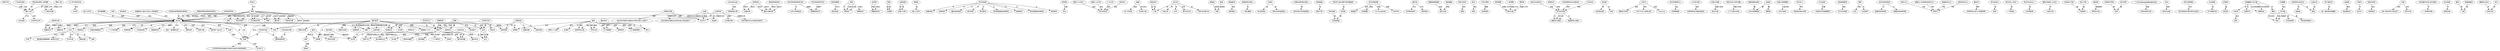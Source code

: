 digraph 202022605950203122 {
	"府邸产权" [fontname=FangSong]
	"辅仁大学" [fontname=FangSong]
	"府邸产权" -> "辅仁大学" [label="归属" fontname=FangSong]
	"八十年代初恭王府" [fontname=FangSong]
	"大杂院" [fontname=FangSong]
	"八十年代初恭王府" -> "大杂院" [label="成为" fontname=FangSong]
	"恭王府" [fontname=FangSong]
	"府邸工程" [fontname=FangSong]
	"恭王府" -> "府邸工程" [label="完成" fontname=FangSong]
	"2008年恭王府" [fontname=FangSong]
	"府邸修缮工程" [fontname=FangSong]
	"2008年恭王府" -> "府邸修缮工程" [label="完成" fontname=FangSong]
	"恭王府" [fontname=FangSong]
	"北京" [fontname=FangSong]
	"恭王府" -> "北京" [label="位于" fontname=FangSong]
	"恭王府" [fontname=FangSong]
	"城中第一佳山水" [fontname=FangSong]
	"恭王府" -> "城中第一佳山水" [label="称作" fontname=FangSong]
	"恭王府" [fontname=FangSong]
	"府邸" [fontname=FangSong]
	"恭王府" -> "府邸" [label="成" fontname=FangSong]
	"恭王府" [fontname=FangSong]
	"和珅府邸" [fontname=FangSong]
	"恭王府" -> "和珅府邸" [label="成" fontname=FangSong]
	"和珅财宝" [fontname=FangSong]
	"嘉庆大额存单" [fontname=FangSong]
	"和珅财宝" -> "嘉庆大额存单" [label="相当于" fontname=FangSong]
	"意指和珅家财宝" [fontname=FangSong]
	"嘉庆大额存单" [fontname=FangSong]
	"意指和珅家财宝" -> "嘉庆大额存单" [label="相当于" fontname=FangSong]
	"和珅财宝" [fontname=FangSong]
	"大额存单" [fontname=FangSong]
	"和珅财宝" -> "大额存单" [label="相当于" fontname=FangSong]
	"恭王府和珅府邸恭王府" [fontname=FangSong]
	"清朝乾隆年间" [fontname=FangSong]
	"恭王府和珅府邸恭王府" -> "清朝乾隆年间" [label="始建于" fontname=FangSong]
	"恭王府" [fontname=FangSong]
	"清朝年间" [fontname=FangSong]
	"恭王府" -> "清朝年间" [label="始建于" fontname=FangSong]
	"恭王府府邸恭王府" [fontname=FangSong]
	"清朝乾隆年间" [fontname=FangSong]
	"恭王府府邸恭王府" -> "清朝乾隆年间" [label="始建于" fontname=FangSong]
	"恭王府" [fontname=FangSong]
	"乾隆年间" [fontname=FangSong]
	"恭王府" -> "乾隆年间" [label="始建于" fontname=FangSong]
	"府邸恭王府" [fontname=FangSong]
	"清朝年间" [fontname=FangSong]
	"府邸恭王府" -> "清朝年间" [label="始建于" fontname=FangSong]
	"府邸恭王府" [fontname=FangSong]
	"乾隆年间" [fontname=FangSong]
	"府邸恭王府" -> "乾隆年间" [label="始建于" fontname=FangSong]
	"恭王府和珅府邸恭王府" [fontname=FangSong]
	"大学士和珅私邸" [fontname=FangSong]
	"恭王府和珅府邸恭王府" -> "大学士和珅私邸" [label="为" fontname=FangSong]
	"恭王府半部" [fontname=FangSong]
	"富丽堂皇府邸" [fontname=FangSong]
	"恭王府半部" -> "富丽堂皇府邸" [label="是" fontname=FangSong]
	"恭王府半部" [fontname=FangSong]
	"府邸" [fontname=FangSong]
	"恭王府半部" -> "府邸" [label="是" fontname=FangSong]
	"恭王府前半部" [fontname=FangSong]
	"富丽堂皇府邸" [fontname=FangSong]
	"恭王府前半部" -> "富丽堂皇府邸" [label="是" fontname=FangSong]
	"其府邸建筑" [fontname=FangSong]
	"居住宫室" [fontname=FangSong]
	"其府邸建筑" -> "居住宫室" [label="仅次于" fontname=FangSong]
	"寺院" [fontname=FangSong]
	"明供应厂" [fontname=FangSong]
	"寺院" -> "明供应厂" [label="为" fontname=FangSong]
	"该寺院" [fontname=FangSong]
	"明朝廷供应厂" [fontname=FangSong]
	"该寺院" -> "明朝廷供应厂" [label="荒废" fontname=FangSong]
	"寺院" [fontname=FangSong]
	"明供应厂" [fontname=FangSong]
	"寺院" -> "明供应厂" [label="沦落为" fontname=FangSong]
	"寺院" [fontname=FangSong]
	"明供应厂" [fontname=FangSong]
	"寺院" -> "明供应厂" [label="沦落" fontname=FangSong]
	"该寺院" [fontname=FangSong]
	"明朝廷供应厂" [fontname=FangSong]
	"该寺院" -> "明朝廷供应厂" [label="沦落为" fontname=FangSong]
	"寺院" [fontname=FangSong]
	"明朝供应厂" [fontname=FangSong]
	"寺院" -> "明朝供应厂" [label="沦落为" fontname=FangSong]
	"恭王府" [fontname=FangSong]
	"永璘" [fontname=FangSong]
	"恭王府" -> "永璘" [label="赐予" fontname=FangSong]
	"嘉庆" [fontname=FangSong]
	"军机大臣" [fontname=FangSong]
	"嘉庆" -> "军机大臣" [label="褫夺" fontname=FangSong]
	"嘉庆" [fontname=FangSong]
	"九门提督两职" [fontname=FangSong]
	"嘉庆" -> "九门提督两职" [label="褫夺" fontname=FangSong]
	"嘉庆" [fontname=FangSong]
	"九门提督职" [fontname=FangSong]
	"嘉庆" -> "九门提督职" [label="褫夺" fontname=FangSong]
	"嘉庆" [fontname=FangSong]
	"和珅军机大臣" [fontname=FangSong]
	"嘉庆" -> "和珅军机大臣" [label="褫夺" fontname=FangSong]
	"财富" [fontname=FangSong]
	"白银两" [fontname=FangSong]
	"财富" -> "白银两" [label="值" fontname=FangSong]
	"全部财富" [fontname=FangSong]
	"白银八亿两" [fontname=FangSong]
	"全部财富" -> "白银八亿两" [label="值" fontname=FangSong]
	"嘉庆皇帝" [fontname=FangSong]
	"给郡王永璘" [fontname=FangSong]
	"嘉庆皇帝" -> "给郡王永璘" [label="转赐" fontname=FangSong]
	"嘉庆皇帝" [fontname=FangSong]
	"庆郡王永璘" [fontname=FangSong]
	"嘉庆皇帝" -> "庆郡王永璘" [label="赐" fontname=FangSong]
	"嘉庆皇帝" [fontname=FangSong]
	"这座宅第" [fontname=FangSong]
	"嘉庆皇帝" -> "这座宅第" [label="转赐给郡王永璘" fontname=FangSong]
	"嘉庆皇帝" [fontname=FangSong]
	"宅第" [fontname=FangSong]
	"嘉庆皇帝" -> "宅第" [label="转赐给郡王永璘" fontname=FangSong]
	"清朝史" [fontname=FangSong]
	"侯仁之评价" [fontname=FangSong]
	"清朝史" -> "侯仁之评价" [label="是" fontname=FangSong]
	"恭亲王" [fontname=FangSong]
	"溥伟" [fontname=FangSong]
	"恭亲王" -> "溥伟" [label="孙子" fontname=FangSong]
	"恭王府前身" [fontname=FangSong]
	"乾隆府邸" [fontname=FangSong]
	"恭王府前身" -> "乾隆府邸" [label="为" fontname=FangSong]
	"恭王府前身" [fontname=FangSong]
	"永璘府邸" [fontname=FangSong]
	"恭王府前身" -> "永璘府邸" [label="为" fontname=FangSong]
	"恭王府前身" [fontname=FangSong]
	"嘉庆皇帝弟弟" [fontname=FangSong]
	"恭王府前身" -> "嘉庆皇帝弟弟" [label="为" fontname=FangSong]
	"恭王府前身" [fontname=FangSong]
	"清代府邸" [fontname=FangSong]
	"恭王府前身" -> "清代府邸" [label="为" fontname=FangSong]
	"恭王府前身" [fontname=FangSong]
	"清代第宅" [fontname=FangSong]
	"恭王府前身" -> "清代第宅" [label="为" fontname=FangSong]
	"恭王府前身" [fontname=FangSong]
	"清代乾隆朝权臣珅第宅" [fontname=FangSong]
	"恭王府前身" -> "清代乾隆朝权臣珅第宅" [label="为" fontname=FangSong]
	"恭王府前身" [fontname=FangSong]
	"乾隆第宅" [fontname=FangSong]
	"恭王府前身" -> "乾隆第宅" [label="为" fontname=FangSong]
	"恭王府前身" [fontname=FangSong]
	"清代乾隆朝永璘府邸" [fontname=FangSong]
	"恭王府前身" -> "清代乾隆朝永璘府邸" [label="为" fontname=FangSong]
	"恭王府前身" [fontname=FangSong]
	"权臣第宅" [fontname=FangSong]
	"恭王府前身" -> "权臣第宅" [label="为" fontname=FangSong]
	"清朝" [fontname=FangSong]
	"府邸" [fontname=FangSong]
	"清朝" -> "府邸" [label="亲王" fontname=FangSong]
	"府邸部分" [fontname=FangSong]
	"恭王府" [fontname=FangSong]
	"府邸部分" -> "恭王府" [label="组成" fontname=FangSong]
	"北京" [fontname=FangSong]
	"两条龙脉" [fontname=FangSong]
	"北京" -> "两条龙脉" [label="有" fontname=FangSong]
	"北京" [fontname=FangSong]
	"龙脉" [fontname=FangSong]
	"北京" -> "龙脉" [label="有" fontname=FangSong]
	"修宅建" [fontname=FangSong]
	"风水" [fontname=FangSong]
	"修宅建" -> "风水" [label="注重" fontname=FangSong]
	"我国十大元帅人" [fontname=FangSong]
	"恭王府附近" [fontname=FangSong]
	"我国十大元帅人" -> "恭王府附近" [label="居住" fontname=FangSong]
	"我国十大元帅" [fontname=FangSong]
	"恭王府附近" [fontname=FangSong]
	"我国十大元帅" -> "恭王府附近" [label="居住" fontname=FangSong]
	"十大元帅" [fontname=FangSong]
	"恭王府附近" [fontname=FangSong]
	"十大元帅" -> "恭王府附近" [label="居住" fontname=FangSong]
	"郭沫若人" [fontname=FangSong]
	"恭王府附近" [fontname=FangSong]
	"郭沫若人" -> "恭王府附近" [label="居住" fontname=FangSong]
	"编辑" [fontname=FangSong]
	"多个四合院" [fontname=FangSong]
	"编辑" -> "多个四合院" [label="组成" fontname=FangSong]
	"编辑" [fontname=FangSong]
	"中东西三路" [fontname=FangSong]
	"编辑" -> "中东西三路" [label="恭王府分" fontname=FangSong]
	"恭王府" [fontname=FangSong]
	"府邸部分" [fontname=FangSong]
	"恭王府" -> "府邸部分" [label="组成" fontname=FangSong]
	"恭王府" [fontname=FangSong]
	"府邸花园两部分" [fontname=FangSong]
	"恭王府" -> "府邸花园两部分" [label="组成" fontname=FangSong]
	"明显标志" [fontname=FangSong]
	"门脸" [fontname=FangSong]
	"明显标志" -> "门脸" [label="是" fontname=FangSong]
	"亲王府" [fontname=FangSong]
	"门脸" [fontname=FangSong]
	"亲王府" -> "门脸" [label="有" fontname=FangSong]
	"亲王府" [fontname=FangSong]
	"门脸五间" [fontname=FangSong]
	"亲王府" -> "门脸五间" [label="有" fontname=FangSong]
	"亲王府" [fontname=FangSong]
	"五间" [fontname=FangSong]
	"亲王府" -> "五间" [label="有" fontname=FangSong]
	"每路由" [fontname=FangSong]
	"北都" [fontname=FangSong]
	"每路由" -> "北都" [label="是贯穿" fontname=FangSong]
	"路由" [fontname=FangSong]
	"北都" [fontname=FangSong]
	"路由" -> "北都" [label="是贯穿" fontname=FangSong]
	"殿堂屋顶" [fontname=FangSong]
	"绿琉璃瓦" [fontname=FangSong]
	"殿堂屋顶" -> "绿琉璃瓦" [label="采用" fontname=FangSong]
	"东路前院正房名" [fontname=FangSong]
	"一架长藤萝" [fontname=FangSong]
	"东路前院正房名" -> "一架长藤萝" [label="有" fontname=FangSong]
	"正房名" [fontname=FangSong]
	"亲王起居处" [fontname=FangSong]
	"正房名" -> "亲王起居处" [label="是" fontname=FangSong]
	"正房名" [fontname=FangSong]
	"恭亲王奕欣起居处" [fontname=FangSong]
	"正房名" -> "恭亲王奕欣起居处" [label="是" fontname=FangSong]
	"东路后进院落正房名" [fontname=FangSong]
	"当年恭亲王奕欣起居处" [fontname=FangSong]
	"东路后进院落正房名" -> "当年恭亲王奕欣起居处" [label="是" fontname=FangSong]
	"和珅房屋" [fontname=FangSong]
	"楠木厅堂" [fontname=FangSong]
	"和珅房屋" -> "楠木厅堂" [label="有" fontname=FangSong]
	"其多宝格" [fontname=FangSong]
	"宁寿宫制度" [fontname=FangSong]
	"其多宝格" -> "宁寿宫制度" [label="解" fontname=FangSong]
	"多宝格" [fontname=FangSong]
	"宁寿宫制度" [fontname=FangSong]
	"多宝格" -> "宁寿宫制度" [label="解" fontname=FangSong]
	"恭王府几座主要厅堂内檐装修" [fontname=FangSong]
	"多宝格" [fontname=FangSong]
	"恭王府几座主要厅堂内檐装修" -> "多宝格" [label="是" fontname=FangSong]
	"恭王府银安殿" [fontname=FangSong]
	"银銮殿" [fontname=FangSong]
	"恭王府银安殿" -> "银銮殿" [label="俗呼" fontname=FangSong]
	"和珅" [fontname=FangSong]
	"嘉乐堂诗集" [fontname=FangSong]
	"和珅" -> "嘉乐堂诗集" [label="留" fontname=FangSong]
	"和珅" [fontname=FangSong]
	"嘉乐堂诗集" [fontname=FangSong]
	"和珅" -> "嘉乐堂诗集" [label="有" fontname=FangSong]
	"和珅" [fontname=FangSong]
	"嘉乐堂诗集" [fontname=FangSong]
	"和珅" -> "嘉乐堂诗集" [label="留有" fontname=FangSong]
	"嘉乐堂" [fontname=FangSong]
	"王府祭祀场所" [fontname=FangSong]
	"嘉乐堂" -> "王府祭祀场所" [label="作为" fontname=FangSong]
	"嘉乐堂" [fontname=FangSong]
	"祭祀场所" [fontname=FangSong]
	"嘉乐堂" -> "祭祀场所" [label="作为" fontname=FangSong]
	"戏楼南端明道斋" [fontname=FangSong]
	"园中之园" [fontname=FangSong]
	"戏楼南端明道斋" -> "园中之园" [label="构成" fontname=FangSong]
	"曲径通幽" [fontname=FangSong]
	"园中之园" [fontname=FangSong]
	"曲径通幽" -> "园中之园" [label="构成" fontname=FangSong]
	"乾隆" [fontname=FangSong]
	"私宅" [fontname=FangSong]
	"乾隆" -> "私宅" [label="宠臣" fontname=FangSong]
	"乾隆" [fontname=FangSong]
	"和珅" [fontname=FangSong]
	"乾隆" -> "和珅" [label="宠臣" fontname=FangSong]
	"和珅" [fontname=FangSong]
	"嘉庆年间" [fontname=FangSong]
	"和珅" -> "嘉庆年间" [label="抄家处" fontname=FangSong]
	"和珅" [fontname=FangSong]
	"贪污罪" [fontname=FangSong]
	"和珅" -> "贪污罪" [label="抄家处" fontname=FangSong]
	"私宅" [fontname=FangSong]
	"庆王" [fontname=FangSong]
	"私宅" -> "庆王" [label="赠给" fontname=FangSong]
	"私宅" [fontname=FangSong]
	"庆王" [fontname=FangSong]
	"私宅" -> "庆王" [label="给" fontname=FangSong]
	"此处私宅" [fontname=FangSong]
	"庆王" [fontname=FangSong]
	"此处私宅" -> "庆王" [label="给" fontname=FangSong]
	"私宅" [fontname=FangSong]
	"庆王" [fontname=FangSong]
	"私宅" -> "庆王" [label="赠" fontname=FangSong]
	"恭亲王奕忻" [fontname=FangSong]
	"慈禧" [fontname=FangSong]
	"恭亲王奕忻" -> "慈禧" [label="协同" fontname=FangSong]
	"驸马" [fontname=FangSong]
	"娇纵" [fontname=FangSong]
	"驸马" -> "娇纵" [label="倚仗" fontname=FangSong]
	"嘉庆皇帝" [fontname=FangSong]
	"兄妹情" [fontname=FangSong]
	"嘉庆皇帝" -> "兄妹情" [label="念" fontname=FangSong]
	"皇帝" [fontname=FangSong]
	"兄妹情" [fontname=FangSong]
	"皇帝" -> "兄妹情" [label="念" fontname=FangSong]
	"宅第" [fontname=FangSong]
	"庆王府" [fontname=FangSong]
	"宅第" -> "庆王府" [label="为" fontname=FangSong]
	"这座宅第" [fontname=FangSong]
	"庆王府" [fontname=FangSong]
	"这座宅第" -> "庆王府" [label="为" fontname=FangSong]
	"府邸" [fontname=FangSong]
	"庆王名下" [fontname=FangSong]
	"府邸" -> "庆王名下" [label="归到" fontname=FangSong]
	"小恭王溥伟" [fontname=FangSong]
	"复辟经费" [fontname=FangSong]
	"小恭王溥伟" -> "复辟经费" [label="筹集" fontname=FangSong]
	"辅仁大学" [fontname=FangSong]
	"女生宿舍" [fontname=FangSong]
	"辅仁大学" -> "女生宿舍" [label="扩充" fontname=FangSong]
	"溥伟二弟" [fontname=FangSong]
	"辅仁大学" [fontname=FangSong]
	"溥伟二弟" -> "辅仁大学" [label="卖" fontname=FangSong]
	"溥伟二弟" [fontname=FangSong]
	"十万银元价格" [fontname=FangSong]
	"溥伟二弟" -> "十万银元价格" [label="卖辅仁大学" fontname=FangSong]
	"溥伟溥儒" [fontname=FangSong]
	"银元价格" [fontname=FangSong]
	"溥伟溥儒" -> "银元价格" [label="卖辅仁大学" fontname=FangSong]
	"原先居住溥伟二弟溥儒" [fontname=FangSong]
	"十万银元价格" [fontname=FangSong]
	"原先居住溥伟二弟溥儒" -> "十万银元价格" [label="卖辅仁大学" fontname=FangSong]
	"二弟溥儒" [fontname=FangSong]
	"银元价格" [fontname=FangSong]
	"二弟溥儒" -> "银元价格" [label="卖辅仁大学" fontname=FangSong]
	"溥伟弟" [fontname=FangSong]
	"银元价格" [fontname=FangSong]
	"溥伟弟" -> "银元价格" [label="卖辅仁大学" fontname=FangSong]
	"原先居住溥伟二弟溥儒" [fontname=FangSong]
	"辅仁大学" [fontname=FangSong]
	"原先居住溥伟二弟溥儒" -> "辅仁大学" [label="卖" fontname=FangSong]
	"恭王府花园" [fontname=FangSong]
	"国家机关宿舍" [fontname=FangSong]
	"恭王府花园" -> "国家机关宿舍" [label="为" fontname=FangSong]
	"恭王府花园" [fontname=FangSong]
	"国家机关宿舍" [fontname=FangSong]
	"恭王府花园" -> "国家机关宿舍" [label="改为" fontname=FangSong]
	"恭王府花园" [fontname=FangSong]
	"某国家机关宿舍" [fontname=FangSong]
	"恭王府花园" -> "某国家机关宿舍" [label="为" fontname=FangSong]
	"恭王府花园" [fontname=FangSong]
	"国家机关宿舍" [fontname=FangSong]
	"恭王府花园" -> "国家机关宿舍" [label="改" fontname=FangSong]
	"府邸" [fontname=FangSong]
	"艺术师范学院中国音乐学院文化部艺术研究院单位" [fontname=FangSong]
	"府邸" -> "艺术师范学院中国音乐学院文化部艺术研究院单位" [label="使用" fontname=FangSong]
	"周恩来总理" [fontname=FangSong]
	"当时北京市副市长著名红学家王昆仑人陪同下" [fontname=FangSong]
	"周恩来总理" -> "当时北京市副市长著名红学家王昆仑人陪同下" [label="视察" fontname=FangSong]
	"总理" [fontname=FangSong]
	"北京市下" [fontname=FangSong]
	"总理" -> "北京市下" [label="视察" fontname=FangSong]
	"周恩来总理" [fontname=FangSong]
	"北京市下" [fontname=FangSong]
	"周恩来总理" -> "北京市下" [label="视察" fontname=FangSong]
	"总理" [fontname=FangSong]
	"政治家" [fontname=FangSong]
	"总理" -> "政治家" [label="惯" fontname=FangSong]
	"周总理" [fontname=FangSong]
	"有的政治家" [fontname=FangSong]
	"周总理" -> "有的政治家" [label="惯" fontname=FangSong]
	"周总理" [fontname=FangSong]
	"谷牧" [fontname=FangSong]
	"周总理" -> "谷牧" [label="找" fontname=FangSong]
	"谷牧领导同志" [fontname=FangSong]
	"恭王府" [fontname=FangSong]
	"谷牧领导同志" -> "恭王府" [label="视察" fontname=FangSong]
	"北京" [fontname=FangSong]
	"刘淇" [fontname=FangSong]
	"北京" -> "刘淇" [label="市长" fontname=FangSong]
	"北京市" [fontname=FangSong]
	"朝阳区东四环" [fontname=FangSong]
	"北京市" -> "朝阳区东四环" [label="地处" fontname=FangSong]
	"北京市" [fontname=FangSong]
	"大约1亿元土地转让费" [fontname=FangSong]
	"北京市" -> "大约1亿元土地转让费" [label="损失" fontname=FangSong]
	"北京市" [fontname=FangSong]
	"2500万元" [fontname=FangSong]
	"北京市" -> "2500万元" [label="投资" fontname=FangSong]
	"亲王府" [fontname=FangSong]
	"郡王府五间" [fontname=FangSong]
	"亲王府" -> "郡王府五间" [label="应有" fontname=FangSong]
	"奕訢" [fontname=FangSong]
	"萃锦吟" [fontname=FangSong]
	"奕訢" -> "萃锦吟" [label="诗集" fontname=FangSong]
	"恭王府银安殿" [fontname=FangSong]
	"东西配殿" [fontname=FangSong]
	"恭王府银安殿" -> "东西配殿" [label="焚毁" fontname=FangSong]
	"恭王府银安殿" [fontname=FangSong]
	"1921年元宵节时" [fontname=FangSong]
	"恭王府银安殿" -> "1921年元宵节时" [label="焚毁" fontname=FangSong]
	"恭王府银安殿" [fontname=FangSong]
	"元宵节时" [fontname=FangSong]
	"恭王府银安殿" -> "元宵节时" [label="焚毁" fontname=FangSong]
	"恭王府管理中心" [fontname=FangSong]
	"文物管理部" [fontname=FangSong]
	"恭王府管理中心" -> "文物管理部" [label="成立" fontname=FangSong]
	"山中定次郎" [fontname=FangSong]
	"在两场恭亲王藏品拍卖会" [fontname=FangSong]
	"山中定次郎" -> "在两场恭亲王藏品拍卖会" [label="组织" fontname=FangSong]
	"恭亲王珍藏" [fontname=FangSong]
	"美元价格" [fontname=FangSong]
	"恭亲王珍藏" -> "美元价格" [label="流散于各地" fontname=FangSong]
	"恭亲王奕七百件珍藏" [fontname=FangSong]
	"三十万美元价格" [fontname=FangSong]
	"恭亲王奕七百件珍藏" -> "三十万美元价格" [label="流散于各地" fontname=FangSong]
	"恭王府" [fontname=FangSong]
	"文物" [fontname=FangSong]
	"恭王府" -> "文物" [label="收藏" fontname=FangSong]
	"唐颜真卿告身帖" [fontname=FangSong]
	"日本书道博物馆" [fontname=FangSong]
	"唐颜真卿告身帖" -> "日本书道博物馆" [label="藏" fontname=FangSong]
	"告身帖" [fontname=FangSong]
	"日本书道博物馆" [fontname=FangSong]
	"告身帖" -> "日本书道博物馆" [label="藏" fontname=FangSong]
	"告身帖" [fontname=FangSong]
	"博物馆" [fontname=FangSong]
	"告身帖" -> "博物馆" [label="藏" fontname=FangSong]
	"宋易元吉聚猿图" [fontname=FangSong]
	"日本大阪市" [fontname=FangSong]
	"宋易元吉聚猿图" -> "日本大阪市" [label="立美术馆" fontname=FangSong]
	"恭王府人" [fontname=FangSong]
	"这些漂流海外文物" [fontname=FangSong]
	"恭王府人" -> "这些漂流海外文物" [label="罗列" fontname=FangSong]
	"台北故宫" [fontname=FangSong]
	"一批原恭王府紫檀家具" [fontname=FangSong]
	"台北故宫" -> "一批原恭王府紫檀家具" [label="珍藏" fontname=FangSong]
	"这批紫檀家具" [fontname=FangSong]
	"它们北京老家" [fontname=FangSong]
	"这批紫檀家具" -> "它们北京老家" [label="回到" fontname=FangSong]
	"嘉庆" [fontname=FangSong]
	"和珅府时" [fontname=FangSong]
	"嘉庆" -> "和珅府时" [label="查抄" fontname=FangSong]
	"康熙" [fontname=FangSong]
	"太后" [fontname=FangSong]
	"康熙" -> "太后" [label="写给" fontname=FangSong]
	"康熙" [fontname=FangSong]
	"太后福字" [fontname=FangSong]
	"康熙" -> "太后福字" [label="写" fontname=FangSong]
	"府邸前身" [fontname=FangSong]
	"宅第" [fontname=FangSong]
	"府邸前身" -> "宅第" [label="为" fontname=FangSong]
	"恭王府府邸前身" [fontname=FangSong]
	"乾隆权臣珅宅第" [fontname=FangSong]
	"恭王府府邸前身" -> "乾隆权臣珅宅第" [label="为" fontname=FangSong]
	"乾隆" [fontname=FangSong]
	"和珅" [fontname=FangSong]
	"乾隆" -> "和珅" [label="权臣" fontname=FangSong]
	"府邸前身" [fontname=FangSong]
	"乾隆宅第" [fontname=FangSong]
	"府邸前身" -> "乾隆宅第" [label="为" fontname=FangSong]
	"府邸前身" [fontname=FangSong]
	"权臣宅第" [fontname=FangSong]
	"府邸前身" -> "权臣宅第" [label="为" fontname=FangSong]
	"恭王府府邸前身" [fontname=FangSong]
	"乾隆权臣和珅宅第" [fontname=FangSong]
	"恭王府府邸前身" -> "乾隆权臣和珅宅第" [label="为" fontname=FangSong]
	"府邸前身" [fontname=FangSong]
	"和珅宅第" [fontname=FangSong]
	"府邸前身" -> "和珅宅第" [label="为" fontname=FangSong]
	"恭王府" [fontname=FangSong]
	"一个大型宅第" [fontname=FangSong]
	"恭王府" -> "一个大型宅第" [label="作为" fontname=FangSong]
	"恭王府" [fontname=FangSong]
	"宅第" [fontname=FangSong]
	"恭王府" -> "宅第" [label="作为" fontname=FangSong]
	"和孝公主" [fontname=FangSong]
	"和珅子" [fontname=FangSong]
	"和孝公主" -> "和珅子" [label="下嫁" fontname=FangSong]
	"乾隆五十四年固伦和孝公主" [fontname=FangSong]
	"和珅子" [fontname=FangSong]
	"乾隆五十四年固伦和孝公主" -> "和珅子" [label="下嫁" fontname=FangSong]
	"乾隆和孝公主" [fontname=FangSong]
	"和珅子" [fontname=FangSong]
	"乾隆和孝公主" -> "和珅子" [label="下嫁" fontname=FangSong]
	"固伦和孝公主" [fontname=FangSong]
	"和珅子" [fontname=FangSong]
	"固伦和孝公主" -> "和珅子" [label="下嫁" fontname=FangSong]
	"溥伟" [fontname=FangSong]
	"清朝" [fontname=FangSong]
	"溥伟" -> "清朝" [label="居住至" fontname=FangSong]
	"溥伟" [fontname=FangSong]
	"府邸" [fontname=FangSong]
	"溥伟" -> "府邸" [label="承袭" fontname=FangSong]
	"溥伟" [fontname=FangSong]
	"清朝" [fontname=FangSong]
	"溥伟" -> "清朝" [label="灭亡" fontname=FangSong]
	"溥伟" [fontname=FangSong]
	"爵位" [fontname=FangSong]
	"溥伟" -> "爵位" [label="承袭" fontname=FangSong]
	"溥伟" [fontname=FangSong]
	"恭王府房产" [fontname=FangSong]
	"溥伟" -> "恭王府房产" [label="变卖" fontname=FangSong]
	"溥伟" [fontname=FangSong]
	"恭王府房产" [fontname=FangSong]
	"溥伟" -> "恭王府房产" [label="变卖给学校" fontname=FangSong]
	"溥伟" [fontname=FangSong]
	"天主教会学校" [fontname=FangSong]
	"溥伟" -> "天主教会学校" [label="变卖给" fontname=FangSong]
	"溥伟" [fontname=FangSong]
	"天主教会学校" [fontname=FangSong]
	"溥伟" -> "天主教会学校" [label="给" fontname=FangSong]
	"和珅" [fontname=FangSong]
	"三等轻车都尉" [fontname=FangSong]
	"和珅" -> "三等轻车都尉" [label="承袭" fontname=FangSong]
	"和珅" [fontname=FangSong]
	"轻车都尉" [fontname=FangSong]
	"和珅" -> "轻车都尉" [label="承袭" fontname=FangSong]
	"乾隆" [fontname=FangSong]
	"御前侍卫" [fontname=FangSong]
	"乾隆" -> "御前侍卫" [label="擢" fontname=FangSong]
	"乾隆" [fontname=FangSong]
	"乾清宫门" [fontname=FangSong]
	"乾隆" -> "乾清宫门" [label="侍卫" fontname=FangSong]
	"和珅" [fontname=FangSong]
	"一个三等侍卫" [fontname=FangSong]
	"和珅" -> "一个三等侍卫" [label="升侍郎" fontname=FangSong]
	"嘉庆帝" [fontname=FangSong]
	"和珅军机大臣九门提督官职" [fontname=FangSong]
	"嘉庆帝" -> "和珅军机大臣九门提督官职" [label="褫夺" fontname=FangSong]
	"嘉庆" [fontname=FangSong]
	"和珅罪" [fontname=FangSong]
	"嘉庆" -> "和珅罪" [label="宣布" fontname=FangSong]
	"嘉庆" [fontname=FangSong]
	"和珅二十大罪" [fontname=FangSong]
	"嘉庆" -> "和珅二十大罪" [label="宣布" fontname=FangSong]
	"永璘" [fontname=FangSong]
	"府邸" [fontname=FangSong]
	"永璘" -> "府邸" [label="燕居" fontname=FangSong]
	"嘉庆四年" [fontname=FangSong]
	"郡王" [fontname=FangSong]
	"嘉庆四年" -> "郡王" [label="为" fontname=FangSong]
	"恭王府奕䜣" [fontname=FangSong]
	"贵族" [fontname=FangSong]
	"恭王府奕䜣" -> "贵族" [label="是" fontname=FangSong]
	"恭王府主人奕䜣" [fontname=FangSong]
	"一等贵族" [fontname=FangSong]
	"恭王府主人奕䜣" -> "一等贵族" [label="是" fontname=FangSong]
	"明显标志" [fontname=FangSong]
	"门脸" [fontname=FangSong]
	"明显标志" -> "门脸" [label="是" fontname=FangSong]
	"亲王府" [fontname=FangSong]
	"门脸5间正殿7间" [fontname=FangSong]
	"亲王府" -> "门脸5间正殿7间" [label="有" fontname=FangSong]
	"恭王府以前主人" [fontname=FangSong]
	"大奸相和珅" [fontname=FangSong]
	"恭王府以前主人" -> "大奸相和珅" [label="是" fontname=FangSong]
	"恭王府主人" [fontname=FangSong]
	"和珅" [fontname=FangSong]
	"恭王府主人" -> "和珅" [label="是" fontname=FangSong]
	"恭王府" [fontname=FangSong]
	"私宅" [fontname=FangSong]
	"恭王府" -> "私宅" [label="是" fontname=FangSong]
	"北京恭王府" [fontname=FangSong]
	"私宅" [fontname=FangSong]
	"北京恭王府" -> "私宅" [label="是" fontname=FangSong]
	"恭王府" [fontname=FangSong]
	"和珅私宅" [fontname=FangSong]
	"恭王府" -> "和珅私宅" [label="是" fontname=FangSong]
	"北京恭王府" [fontname=FangSong]
	"和珅私宅" [fontname=FangSong]
	"北京恭王府" -> "和珅私宅" [label="是" fontname=FangSong]
	"北京恭王府" [fontname=FangSong]
	"和私宅" [fontname=FangSong]
	"北京恭王府" -> "和私宅" [label="是" fontname=FangSong]
	"北京" [fontname=FangSong]
	"最完整布置最精细一座清代王府" [fontname=FangSong]
	"北京" -> "最完整布置最精细一座清代王府" [label="现存" fontname=FangSong]
	"著名学者侯仁之先生" [fontname=FangSong]
	"一座恭王府" [fontname=FangSong]
	"著名学者侯仁之先生" -> "一座恭王府" [label="有" fontname=FangSong]
	"侯仁之先生" [fontname=FangSong]
	"恭王府" [fontname=FangSong]
	"侯仁之先生" -> "恭王府" [label="有" fontname=FangSong]
	"百名能工巧匠" [fontname=FangSong]
	"江南园林" [fontname=FangSong]
	"百名能工巧匠" -> "江南园林" [label="融" fontname=FangSong]
	"能工巧匠" [fontname=FangSong]
	"江南园林" [fontname=FangSong]
	"能工巧匠" -> "江南园林" [label="融" fontname=FangSong]
	"张嘴和珅" [fontname=FangSong]
	"和珅" [fontname=FangSong]
	"张嘴和珅" -> "和珅" [label="闭嘴" fontname=FangSong]
	"嘉庆" [fontname=FangSong]
	"军机大臣" [fontname=FangSong]
	"嘉庆" -> "军机大臣" [label="褫夺" fontname=FangSong]
	"嘉庆" [fontname=FangSong]
	"九门提督两职" [fontname=FangSong]
	"嘉庆" -> "九门提督两职" [label="褫夺" fontname=FangSong]
	"嘉庆" [fontname=FangSong]
	"和珅军机大臣" [fontname=FangSong]
	"嘉庆" -> "和珅军机大臣" [label="褫夺" fontname=FangSong]
	"嘉庆" [fontname=FangSong]
	"九门提督职" [fontname=FangSong]
	"嘉庆" -> "九门提督职" [label="褫夺" fontname=FangSong]
	"嘉庆褫" [fontname=FangSong]
	"珅军机大臣" [fontname=FangSong]
	"嘉庆褫" -> "珅军机大臣" [label="提督两职" fontname=FangSong]
	"财富" [fontname=FangSong]
	"白银两" [fontname=FangSong]
	"财富" -> "白银两" [label="值" fontname=FangSong]
	"全部财富" [fontname=FangSong]
	"白银八亿两" [fontname=FangSong]
	"全部财富" -> "白银八亿两" [label="值" fontname=FangSong]
	"和珅" [fontname=FangSong]
	"独乐峰假山石" [fontname=FangSong]
	"和珅" -> "独乐峰假山石" [label="竖起" fontname=FangSong]
	"和珅无子" [fontname=FangSong]
	"花院门内" [fontname=FangSong]
	"和珅无子" -> "花院门内" [label="竖起独乐峰假山石" fontname=FangSong]
	"和珅" [fontname=FangSong]
	"花院门内" [fontname=FangSong]
	"和珅" -> "花院门内" [label="竖起乐峰假山石" fontname=FangSong]
	"和珅无子" [fontname=FangSong]
	"独乐峰假山石" [fontname=FangSong]
	"和珅无子" -> "独乐峰假山石" [label="竖起" fontname=FangSong]
	"和珅" [fontname=FangSong]
	"花院内" [fontname=FangSong]
	"和珅" -> "花院内" [label="竖起乐峰假山石" fontname=FangSong]
	"嘉庆皇帝" [fontname=FangSong]
	"和珅罪" [fontname=FangSong]
	"嘉庆皇帝" -> "和珅罪" [label="列" fontname=FangSong]
	"嘉庆皇帝" [fontname=FangSong]
	"旨赐和珅" [fontname=FangSong]
	"嘉庆皇帝" -> "旨赐和珅" [label="降" fontname=FangSong]
	"嘉庆皇帝" [fontname=FangSong]
	"和珅" [fontname=FangSong]
	"嘉庆皇帝" -> "和珅" [label="降" fontname=FangSong]
	"嘉庆皇帝" [fontname=FangSong]
	"王永璘" [fontname=FangSong]
	"嘉庆皇帝" -> "王永璘" [label="庆郡" fontname=FangSong]
	"嘉庆皇帝" [fontname=FangSong]
	"乾隆第十七子" [fontname=FangSong]
	"嘉庆皇帝" -> "乾隆第十七子" [label="第赐" fontname=FangSong]
	"嘉庆皇帝" [fontname=FangSong]
	"和珅宅第" [fontname=FangSong]
	"嘉庆皇帝" -> "和珅宅第" [label="赐其弟" fontname=FangSong]
	"嘉庆皇帝" [fontname=FangSong]
	"宅第" [fontname=FangSong]
	"嘉庆皇帝" -> "宅第" [label="赐其弟" fontname=FangSong]
	"嘉庆" [fontname=FangSong]
	"永璘卒" [fontname=FangSong]
	"嘉庆" -> "永璘卒" [label="庆" fontname=FangSong]
	"嘉庆" [fontname=FangSong]
	"郡王" [fontname=FangSong]
	"嘉庆" -> "郡王" [label="庆" fontname=FangSong]
	"皇帝" [fontname=FangSong]
	"奕訢" [fontname=FangSong]
	"皇帝" -> "奕訢" [label="赐给" fontname=FangSong]
	"皇帝" [fontname=FangSong]
	"恭亲王奕訢" [fontname=FangSong]
	"皇帝" -> "恭亲王奕訢" [label="赐给" fontname=FangSong]
	"皇帝" [fontname=FangSong]
	"庆王府" [fontname=FangSong]
	"皇帝" -> "庆王府" [label="赐给奕訢" fontname=FangSong]
	"咸丰皇帝" [fontname=FangSong]
	"庆王府" [fontname=FangSong]
	"咸丰皇帝" -> "庆王府" [label="赐给奕訢" fontname=FangSong]
	"咸丰皇帝" [fontname=FangSong]
	"恭亲王奕訢" [fontname=FangSong]
	"咸丰皇帝" -> "恭亲王奕訢" [label="赐给" fontname=FangSong]
	"溥伟" [fontname=FangSong]
	"文物" [fontname=FangSong]
	"溥伟" -> "文物" [label="卖给中" fontname=FangSong]
	"溥伟" [fontname=FangSong]
	"藏文物" [fontname=FangSong]
	"溥伟" -> "藏文物" [label="卖给中" fontname=FangSong]
	"溥伟" [fontname=FangSong]
	"恭王府" [fontname=FangSong]
	"溥伟" -> "恭王府" [label="卖给商会" fontname=FangSong]
	"溥伟" [fontname=FangSong]
	"藏文物" [fontname=FangSong]
	"溥伟" -> "藏文物" [label="卖给商会" fontname=FangSong]
	"溥伟" [fontname=FangSong]
	"文物" [fontname=FangSong]
	"溥伟" -> "文物" [label="卖给商会" fontname=FangSong]
	"溥伟" [fontname=FangSong]
	"恭王府" [fontname=FangSong]
	"溥伟" -> "恭王府" [label="卖给中" fontname=FangSong]
	"溥伟" [fontname=FangSong]
	"复辟清王朝" [fontname=FangSong]
	"溥伟" -> "复辟清王朝" [label="筹集经费" fontname=FangSong]
	"清王朝筹集" [fontname=FangSong]
	"恭王府" [fontname=FangSong]
	"清王朝筹集" -> "恭王府" [label="抵押" fontname=FangSong]
	"溥伟" [fontname=FangSong]
	"恭王府" [fontname=FangSong]
	"溥伟" -> "恭王府" [label="抵押" fontname=FangSong]
	"复辟" [fontname=FangSong]
	"恭王府" [fontname=FangSong]
	"复辟" -> "恭王府" [label="抵押" fontname=FangSong]
	"十年后利滚利" [fontname=FangSong]
	"辅仁大学" [fontname=FangSong]
	"十年后利滚利" -> "辅仁大学" [label="代其" fontname=FangSong]
	"辅仁大学" [fontname=FangSong]
	"北京师范大学" [fontname=FangSong]
	"辅仁大学" -> "北京师范大学" [label="合并" fontname=FangSong]
	"周恩来总理" [fontname=FangSong]
	"恭王府" [fontname=FangSong]
	"周恩来总理" -> "恭王府" [label="视察" fontname=FangSong]
	"总理" [fontname=FangSong]
	"北京市下" [fontname=FangSong]
	"总理" -> "北京市下" [label="视察恭王府" fontname=FangSong]
	"周恩来总理" [fontname=FangSong]
	"北京市下" [fontname=FangSong]
	"周恩来总理" -> "北京市下" [label="视察恭王府" fontname=FangSong]
	"周恩来总理" [fontname=FangSong]
	"北京市副市长著名红学家王昆仑同志陪同下" [fontname=FangSong]
	"周恩来总理" -> "北京市副市长著名红学家王昆仑同志陪同下" [label="视察恭王府" fontname=FangSong]
	"谷牧同志" [fontname=FangSong]
	"北京图书馆" [fontname=FangSong]
	"谷牧同志" -> "北京图书馆" [label="新建" fontname=FangSong]
	"中国音乐学院" [fontname=FangSong]
	"出恭" [fontname=FangSong]
	"中国音乐学院" -> "出恭" [label="搬" fontname=FangSong]
	"音乐学院" [fontname=FangSong]
	"出恭" [fontname=FangSong]
	"音乐学院" -> "出恭" [label="搬" fontname=FangSong]
	"11月中央政治局常委李瑞环同志" [fontname=FangSong]
	"尽快开放恭王府" [fontname=FangSong]
	"11月中央政治局常委李瑞环同志" -> "尽快开放恭王府" [label="视察" fontname=FangSong]
	"桥本龙太郎先生" [fontname=FangSong]
	"恭王府花园" [fontname=FangSong]
	"桥本龙太郎先生" -> "恭王府花园" [label="参观" fontname=FangSong]
	"首相先生" [fontname=FangSong]
	"恭王府花园" [fontname=FangSong]
	"首相先生" -> "恭王府花园" [label="参观" fontname=FangSong]
	"日本" [fontname=FangSong]
	"桥本龙太郎" [fontname=FangSong]
	"日本" -> "桥本龙太郎" [label="首相" fontname=FangSong]
	"日本首相桥本龙太郎先生" [fontname=FangSong]
	"恭王府花园" [fontname=FangSong]
	"日本首相桥本龙太郎先生" -> "恭王府花园" [label="参观" fontname=FangSong]
	"日本先生" [fontname=FangSong]
	"恭王府花园" [fontname=FangSong]
	"日本先生" -> "恭王府花园" [label="参观" fontname=FangSong]
	"政协委员" [fontname=FangSong]
	"恭王府" [fontname=FangSong]
	"政协委员" -> "恭王府" [label="开放" fontname=FangSong]
	"全国政协八届五次会议上政协委员" [fontname=FangSong]
	"恭王府" [fontname=FangSong]
	"全国政协八届五次会议上政协委员" -> "恭王府" [label="开放" fontname=FangSong]
	"中央政治局常委李岚清同志" [fontname=FangSong]
	"恭王府" [fontname=FangSong]
	"中央政治局常委李岚清同志" -> "恭王府" [label="到" fontname=FangSong]
	"谷牧同志" [fontname=FangSong]
	"北京市副市长汪光涛同志陪同下" [fontname=FangSong]
	"谷牧同志" -> "北京市副市长汪光涛同志陪同下" [label="视察恭王府" fontname=FangSong]
	"谷牧同志" [fontname=FangSong]
	"恭王府" [fontname=FangSong]
	"谷牧同志" -> "恭王府" [label="视察" fontname=FangSong]
	"谷牧同志" [fontname=FangSong]
	"北京市下" [fontname=FangSong]
	"谷牧同志" -> "北京市下" [label="视察恭王府" fontname=FangSong]
	"恭王府管理处" [fontname=FangSong]
	"恭王府规划方案专家论证会议" [fontname=FangSong]
	"恭王府管理处" -> "恭王府规划方案专家论证会议" [label="召开" fontname=FangSong]
	"原国务院副总理李岚清同志" [fontname=FangSong]
	"恭王府" [fontname=FangSong]
	"原国务院副总理李岚清同志" -> "恭王府" [label="到" fontname=FangSong]
	"谷牧同志" [fontname=FangSong]
	"恭王府" [fontname=FangSong]
	"谷牧同志" -> "恭王府" [label="到" fontname=FangSong]
	"北京" [fontname=FangSong]
	"华北平原" [fontname=FangSong]
	"北京" -> "华北平原" [label="位于" fontname=FangSong]
	"北京报纸" [fontname=FangSong]
	"天气预报栏目" [fontname=FangSong]
	"北京报纸" -> "天气预报栏目" [label="有" fontname=FangSong]
	"厉家菜" [fontname=FangSong]
	"宫廷菜" [fontname=FangSong]
	"厉家菜" -> "宫廷菜" [label="属" fontname=FangSong]
	"厉善麟祖父厉子嘉" [fontname=FangSong]
	"内务府" [fontname=FangSong]
	"厉善麟祖父厉子嘉" -> "内务府" [label="任" fontname=FangSong]
	"厉善麟祖父厉子嘉" [fontname=FangSong]
	"光绪年间" [fontname=FangSong]
	"厉善麟祖父厉子嘉" -> "光绪年间" [label="任" fontname=FangSong]
	"厉子嘉" [fontname=FangSong]
	"同治" [fontname=FangSong]
	"厉子嘉" -> "同治" [label="任内务府" fontname=FangSong]
	"厉善麟祖父厉子嘉" [fontname=FangSong]
	"清朝同治" [fontname=FangSong]
	"厉善麟祖父厉子嘉" -> "清朝同治" [label="任内务府都统" fontname=FangSong]
	"厉善麟祖父厉子嘉" [fontname=FangSong]
	"清朝同治" [fontname=FangSong]
	"厉善麟祖父厉子嘉" -> "清朝同治" [label="任内务府统" fontname=FangSong]
	"厉善麟祖父厉子嘉" [fontname=FangSong]
	"都统" [fontname=FangSong]
	"厉善麟祖父厉子嘉" -> "都统" [label="任" fontname=FangSong]
	"厉善麟" [fontname=FangSong]
	"厉子嘉" [fontname=FangSong]
	"厉善麟" -> "厉子嘉" [label="祖父" fontname=FangSong]
	"厉子嘉" [fontname=FangSong]
	"同治" [fontname=FangSong]
	"厉子嘉" -> "同治" [label="任统" fontname=FangSong]
	"厉子嘉" [fontname=FangSong]
	"同治" [fontname=FangSong]
	"厉子嘉" -> "同治" [label="任都统" fontname=FangSong]
	"浩浩荡荡太监队伍" [fontname=FangSong]
	"食盒鱼" [fontname=FangSong]
	"浩浩荡荡太监队伍" -> "食盒鱼" [label="抬" fontname=FangSong]
	"太监队伍" [fontname=FangSong]
	"食盒" [fontname=FangSong]
	"太监队伍" -> "食盒" [label="抬" fontname=FangSong]
	"浩浩荡荡太监队伍" [fontname=FangSong]
	"食盒" [fontname=FangSong]
	"浩浩荡荡太监队伍" -> "食盒" [label="抬" fontname=FangSong]
	"厉子嘉任务" [fontname=FangSong]
	"统一皇宫里这些膳食" [fontname=FangSong]
	"厉子嘉任务" -> "统一皇宫里这些膳食" [label="是" fontname=FangSong]
	"厉子嘉" [fontname=FangSong]
	"许多宫廷菜" [fontname=FangSong]
	"厉子嘉" -> "许多宫廷菜" [label="教" fontname=FangSong]
	"厉子嘉" [fontname=FangSong]
	"许多宫廷菜配方" [fontname=FangSong]
	"厉子嘉" -> "许多宫廷菜配方" [label="教" fontname=FangSong]
	"此扇面" [fontname=FangSong]
	"伯虎敦铭文" [fontname=FangSong]
	"此扇面" -> "伯虎敦铭文" [label="彝召" fontname=FangSong]
	"行楷书" [fontname=FangSong]
	"金文作" [fontname=FangSong]
	"行楷书" -> "金文作" [label="作" fontname=FangSong]
	"内务府" [fontname=FangSong]
	"家具" [fontname=FangSong]
	"内务府" -> "家具" [label="造办" fontname=FangSong]
	"宫廷内务府" [fontname=FangSong]
	"处制家具" [fontname=FangSong]
	"宫廷内务府" -> "处制家具" [label="造办" fontname=FangSong]
	"恭王府" [fontname=FangSong]
	"府邸" [fontname=FangSong]
	"恭王府" -> "府邸" [label="成" fontname=FangSong]
	"恭王府" [fontname=FangSong]
	"和珅府邸" [fontname=FangSong]
	"恭王府" -> "和珅府邸" [label="成" fontname=FangSong]
	"和珅财宝" [fontname=FangSong]
	"嘉庆大额存单" [fontname=FangSong]
	"和珅财宝" -> "嘉庆大额存单" [label="相当于" fontname=FangSong]
	"意指和珅家财宝" [fontname=FangSong]
	"嘉庆大额存单" [fontname=FangSong]
	"意指和珅家财宝" -> "嘉庆大额存单" [label="相当于" fontname=FangSong]
	"和珅财宝" [fontname=FangSong]
	"大额存单" [fontname=FangSong]
	"和珅财宝" -> "大额存单" [label="相当于" fontname=FangSong]
	"中国" [fontname=FangSong]
	"唯一保存清代大型王府" [fontname=FangSong]
	"中国" -> "唯一保存清代大型王府" [label="现存" fontname=FangSong]
	"中国" [fontname=FangSong]
	"清代王府" [fontname=FangSong]
	"中国" -> "清代王府" [label="现存" fontname=FangSong]
	"恭王府" [fontname=FangSong]
	"什刹海北岸" [fontname=FangSong]
	"恭王府" -> "什刹海北岸" [label="位于" fontname=FangSong]
	"恭王府" [fontname=FangSong]
	"乾隆年间" [fontname=FangSong]
	"恭王府" -> "乾隆年间" [label="始建于" fontname=FangSong]
	"恭王府" [fontname=FangSong]
	"清乾隆年间" [fontname=FangSong]
	"恭王府" -> "清乾隆年间" [label="始建于" fontname=FangSong]
	"清代嘉庆年间礼亲王昭梿" [fontname=FangSong]
	"一本啸亭杂录" [fontname=FangSong]
	"清代嘉庆年间礼亲王昭梿" -> "一本啸亭杂录" [label="写" fontname=FangSong]
	"亲王昭梿" [fontname=FangSong]
	"啸亭杂录" [fontname=FangSong]
	"亲王昭梿" -> "啸亭杂录" [label="写" fontname=FangSong]
	"籍没" [fontname=FangSong]
	"王居" [fontname=FangSong]
	"籍没" -> "王居" [label="赐" fontname=FangSong]
	"故睿庙籍没" [fontname=FangSong]
	"王居" [fontname=FangSong]
	"故睿庙籍没" -> "王居" [label="赐" fontname=FangSong]
	"僧格林沁亲王" [fontname=FangSong]
	"恭亲王府" [fontname=FangSong]
	"僧格林沁亲王" -> "恭亲王府" [label="到" fontname=FangSong]
	"亲王" [fontname=FangSong]
	"恭亲王府" [fontname=FangSong]
	"亲王" -> "恭亲王府" [label="到" fontname=FangSong]
	"恭王府" [fontname=FangSong]
	"最大一座清朝王府" [fontname=FangSong]
	"恭王府" -> "最大一座清朝王府" [label="作为" fontname=FangSong]
	"恭王府" [fontname=FangSong]
	"清朝王府" [fontname=FangSong]
	"恭王府" -> "清朝王府" [label="作为" fontname=FangSong]
}
